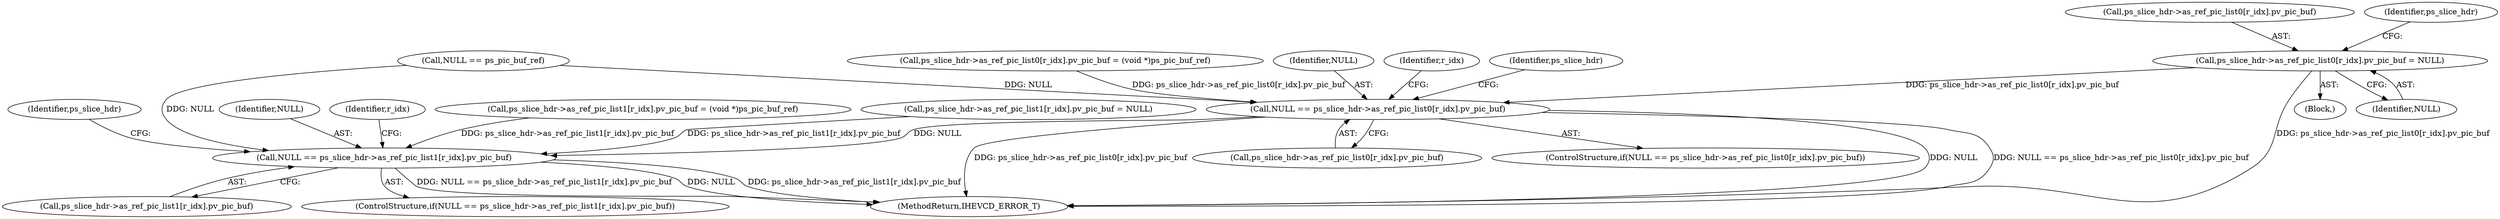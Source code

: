 digraph "0_Android_7c9be319a279654e55a6d757265f88c61a16a4d5@pointer" {
"1002226" [label="(Call,ps_slice_hdr->as_ref_pic_list0[r_idx].pv_pic_buf = NULL)"];
"1002354" [label="(Call,NULL == ps_slice_hdr->as_ref_pic_list0[r_idx].pv_pic_buf)"];
"1002433" [label="(Call,NULL == ps_slice_hdr->as_ref_pic_list1[r_idx].pv_pic_buf)"];
"1002356" [label="(Call,ps_slice_hdr->as_ref_pic_list0[r_idx].pv_pic_buf)"];
"1002434" [label="(Identifier,NULL)"];
"1002227" [label="(Call,ps_slice_hdr->as_ref_pic_list0[r_idx].pv_pic_buf)"];
"1002312" [label="(Call,NULL == ps_pic_buf_ref)"];
"1002354" [label="(Call,NULL == ps_slice_hdr->as_ref_pic_list0[r_idx].pv_pic_buf)"];
"1002430" [label="(Identifier,r_idx)"];
"1002355" [label="(Identifier,NULL)"];
"1002443" [label="(Call,ps_slice_hdr->as_ref_pic_list1[r_idx].pv_pic_buf = (void *)ps_pic_buf_ref)"];
"1002225" [label="(Block,)"];
"1002351" [label="(Identifier,r_idx)"];
"1002368" [label="(Identifier,ps_slice_hdr)"];
"1002353" [label="(ControlStructure,if(NULL == ps_slice_hdr->as_ref_pic_list0[r_idx].pv_pic_buf))"];
"1002226" [label="(Call,ps_slice_hdr->as_ref_pic_list0[r_idx].pv_pic_buf = NULL)"];
"1002435" [label="(Call,ps_slice_hdr->as_ref_pic_list1[r_idx].pv_pic_buf)"];
"1002239" [label="(Identifier,ps_slice_hdr)"];
"1002433" [label="(Call,NULL == ps_slice_hdr->as_ref_pic_list1[r_idx].pv_pic_buf)"];
"1002244" [label="(Call,ps_slice_hdr->as_ref_pic_list1[r_idx].pv_pic_buf = NULL)"];
"1002685" [label="(MethodReturn,IHEVCD_ERROR_T)"];
"1002447" [label="(Identifier,ps_slice_hdr)"];
"1002234" [label="(Identifier,NULL)"];
"1002364" [label="(Call,ps_slice_hdr->as_ref_pic_list0[r_idx].pv_pic_buf = (void *)ps_pic_buf_ref)"];
"1002432" [label="(ControlStructure,if(NULL == ps_slice_hdr->as_ref_pic_list1[r_idx].pv_pic_buf))"];
"1002226" -> "1002225"  [label="AST: "];
"1002226" -> "1002234"  [label="CFG: "];
"1002227" -> "1002226"  [label="AST: "];
"1002234" -> "1002226"  [label="AST: "];
"1002239" -> "1002226"  [label="CFG: "];
"1002226" -> "1002685"  [label="DDG: ps_slice_hdr->as_ref_pic_list0[r_idx].pv_pic_buf"];
"1002226" -> "1002354"  [label="DDG: ps_slice_hdr->as_ref_pic_list0[r_idx].pv_pic_buf"];
"1002354" -> "1002353"  [label="AST: "];
"1002354" -> "1002356"  [label="CFG: "];
"1002355" -> "1002354"  [label="AST: "];
"1002356" -> "1002354"  [label="AST: "];
"1002368" -> "1002354"  [label="CFG: "];
"1002351" -> "1002354"  [label="CFG: "];
"1002354" -> "1002685"  [label="DDG: NULL == ps_slice_hdr->as_ref_pic_list0[r_idx].pv_pic_buf"];
"1002354" -> "1002685"  [label="DDG: ps_slice_hdr->as_ref_pic_list0[r_idx].pv_pic_buf"];
"1002354" -> "1002685"  [label="DDG: NULL"];
"1002312" -> "1002354"  [label="DDG: NULL"];
"1002364" -> "1002354"  [label="DDG: ps_slice_hdr->as_ref_pic_list0[r_idx].pv_pic_buf"];
"1002354" -> "1002433"  [label="DDG: NULL"];
"1002433" -> "1002432"  [label="AST: "];
"1002433" -> "1002435"  [label="CFG: "];
"1002434" -> "1002433"  [label="AST: "];
"1002435" -> "1002433"  [label="AST: "];
"1002447" -> "1002433"  [label="CFG: "];
"1002430" -> "1002433"  [label="CFG: "];
"1002433" -> "1002685"  [label="DDG: NULL"];
"1002433" -> "1002685"  [label="DDG: ps_slice_hdr->as_ref_pic_list1[r_idx].pv_pic_buf"];
"1002433" -> "1002685"  [label="DDG: NULL == ps_slice_hdr->as_ref_pic_list1[r_idx].pv_pic_buf"];
"1002312" -> "1002433"  [label="DDG: NULL"];
"1002244" -> "1002433"  [label="DDG: ps_slice_hdr->as_ref_pic_list1[r_idx].pv_pic_buf"];
"1002443" -> "1002433"  [label="DDG: ps_slice_hdr->as_ref_pic_list1[r_idx].pv_pic_buf"];
}
